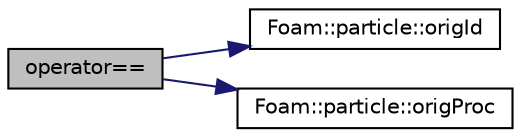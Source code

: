 digraph "operator=="
{
  bgcolor="transparent";
  edge [fontname="Helvetica",fontsize="10",labelfontname="Helvetica",labelfontsize="10"];
  node [fontname="Helvetica",fontsize="10",shape=record];
  rankdir="LR";
  Node1 [label="operator==",height=0.2,width=0.4,color="black", fillcolor="grey75", style="filled", fontcolor="black"];
  Node1 -> Node2 [color="midnightblue",fontsize="10",style="solid",fontname="Helvetica"];
  Node2 [label="Foam::particle::origId",height=0.2,width=0.4,color="black",URL="$a01775.html#acba14a4e4d811606adbaa738edbd5c47",tooltip="Return const access to the particle id on originating processor. "];
  Node1 -> Node3 [color="midnightblue",fontsize="10",style="solid",fontname="Helvetica"];
  Node3 [label="Foam::particle::origProc",height=0.2,width=0.4,color="black",URL="$a01775.html#ab6544fa3cf6b58c2e5c8473146701575",tooltip="Return const access to the originating processor id. "];
}
